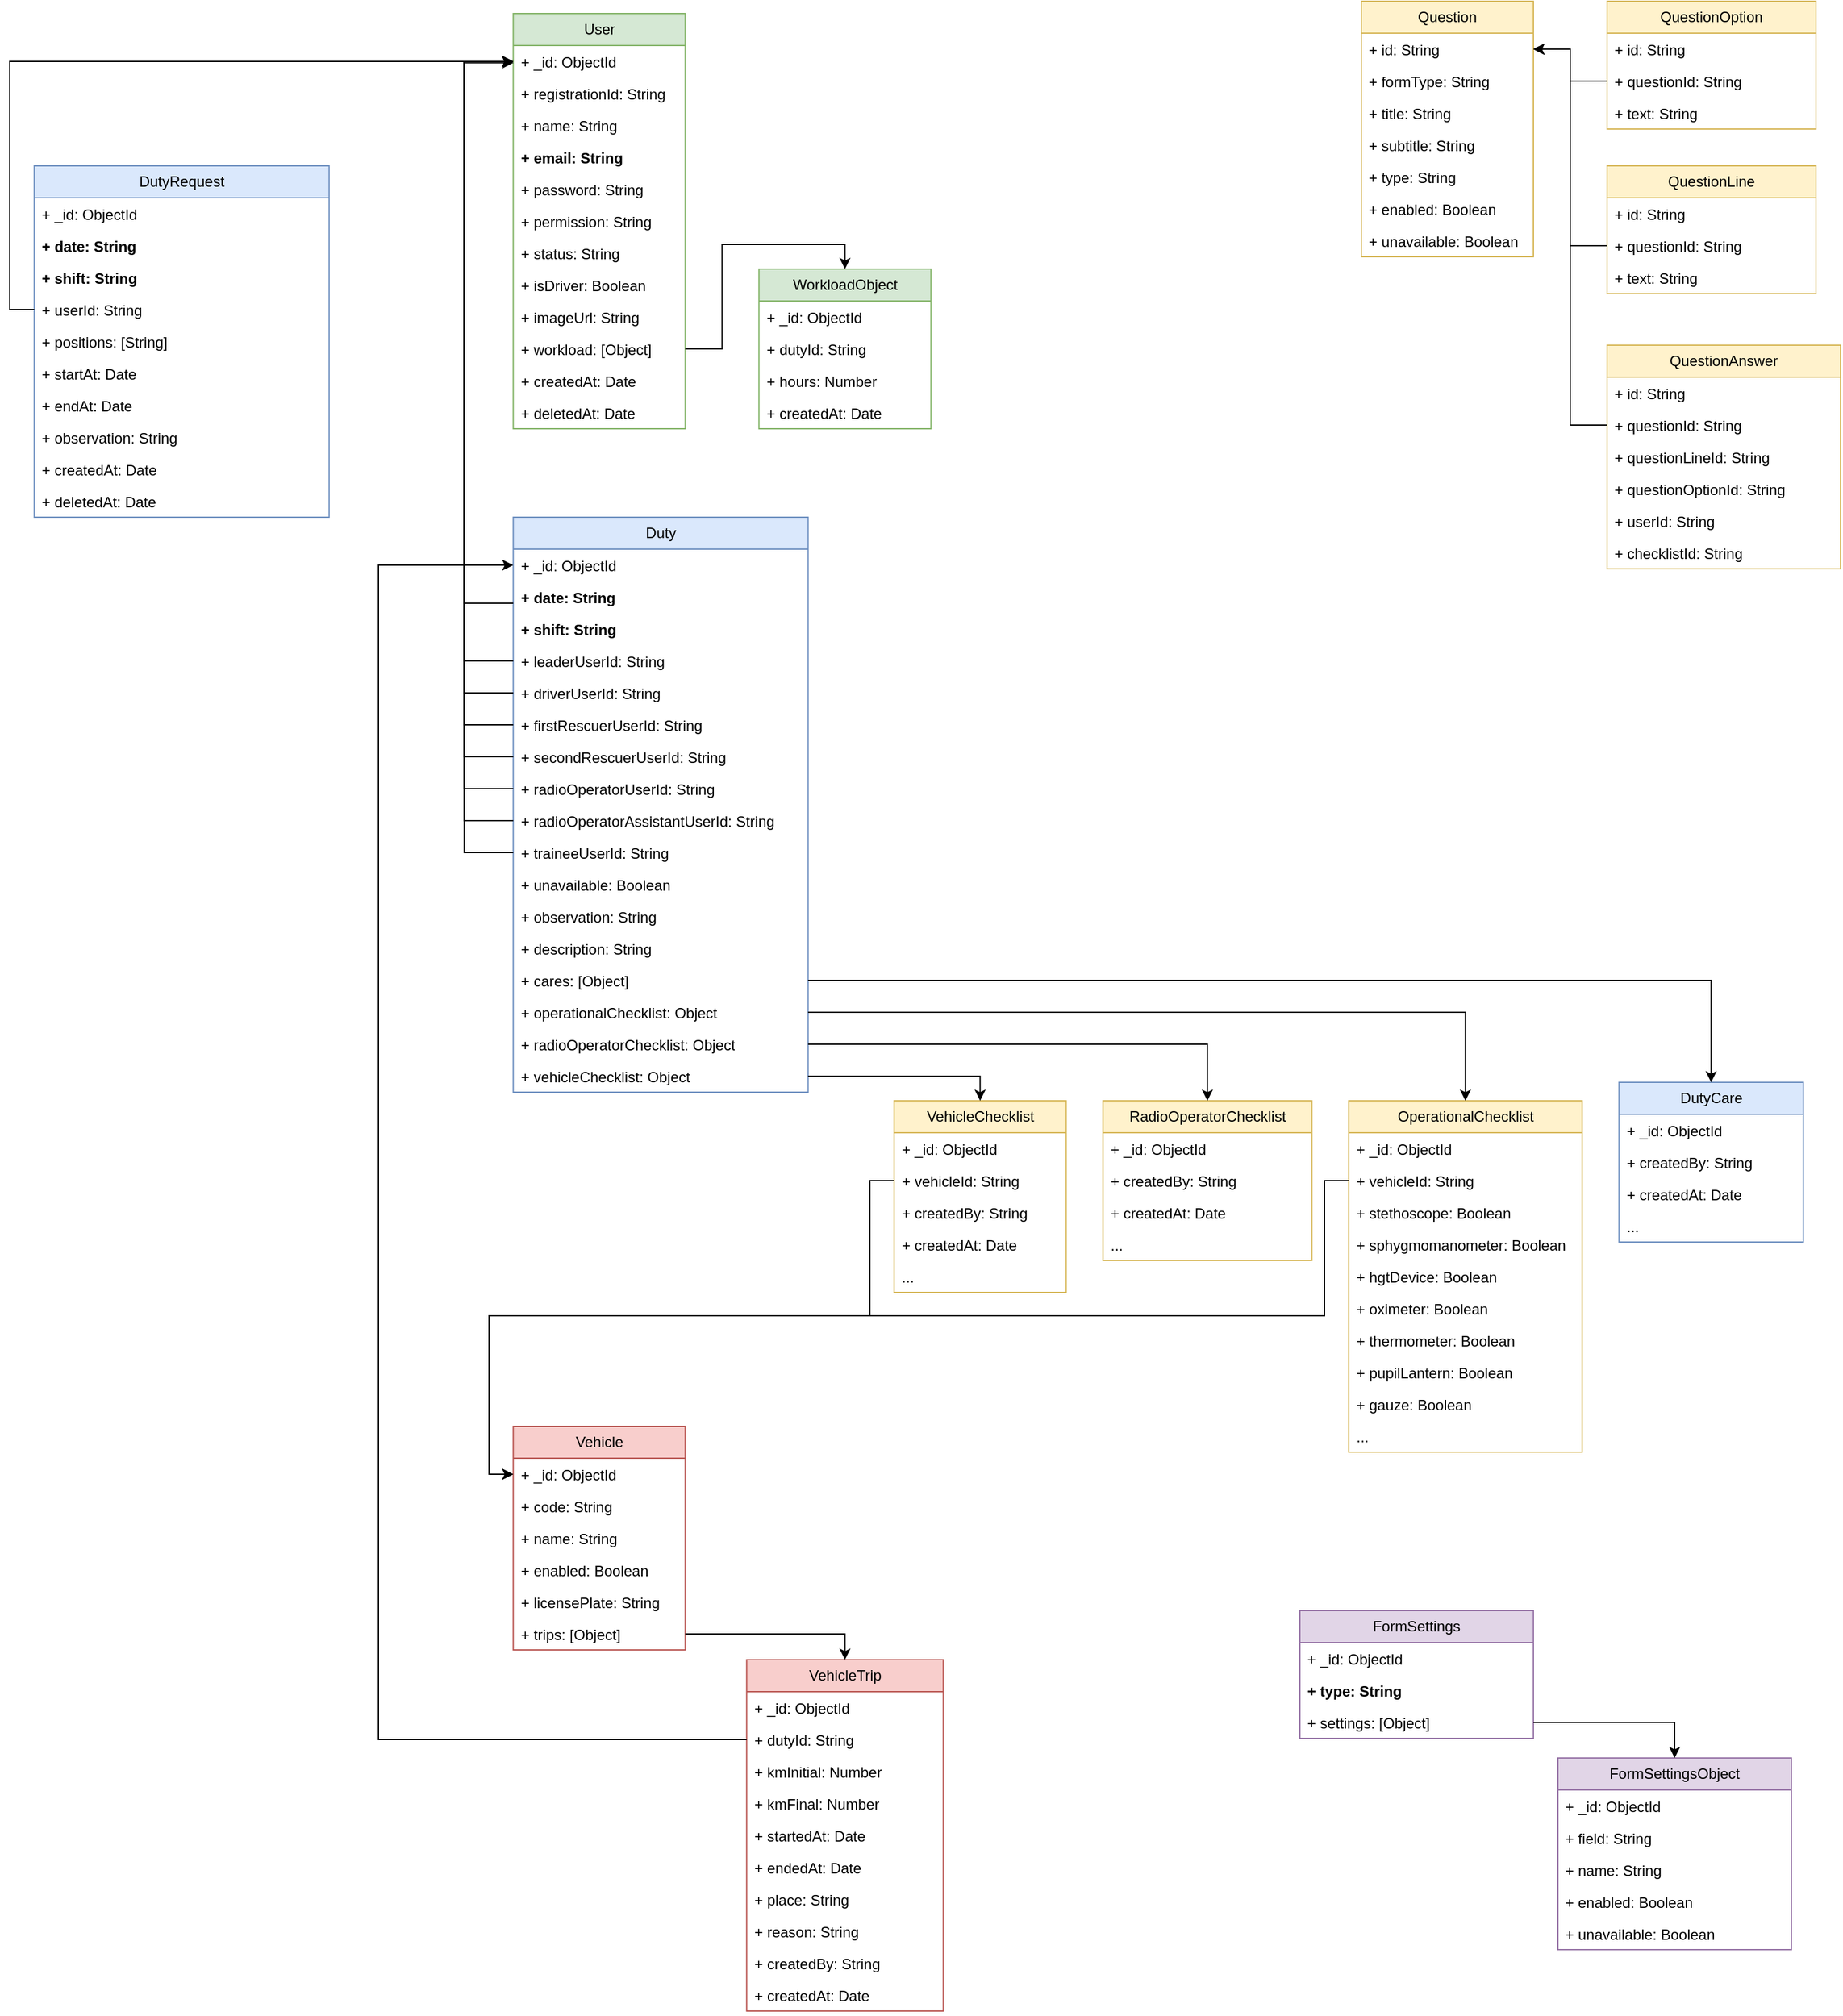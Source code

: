 <mxfile version="23.1.1" type="device">
  <diagram name="Página-1" id="IYpdSt8Kz6ed_lQCGVCC">
    <mxGraphModel dx="1272" dy="741" grid="1" gridSize="10" guides="1" tooltips="1" connect="1" arrows="1" fold="1" page="1" pageScale="1" pageWidth="1600" pageHeight="900" math="0" shadow="0">
      <root>
        <mxCell id="0" />
        <mxCell id="1" parent="0" />
        <mxCell id="R4B6JqKtf9v0GxJlkbT6-14" value="User" style="swimlane;fontStyle=0;childLayout=stackLayout;horizontal=1;startSize=26;horizontalStack=0;resizeParent=1;resizeParentMax=0;resizeLast=0;collapsible=1;marginBottom=0;whiteSpace=wrap;html=1;fillColor=#d5e8d4;strokeColor=#82b366;" parent="1" vertex="1">
          <mxGeometry x="439.72" y="30" width="140" height="338" as="geometry" />
        </mxCell>
        <mxCell id="R4B6JqKtf9v0GxJlkbT6-15" value="+ _id: ObjectId" style="text;strokeColor=none;fillColor=none;align=left;verticalAlign=top;spacingLeft=4;spacingRight=4;overflow=hidden;rotatable=0;points=[[0,0.5],[1,0.5]];portConstraint=eastwest;whiteSpace=wrap;html=1;" parent="R4B6JqKtf9v0GxJlkbT6-14" vertex="1">
          <mxGeometry y="26" width="140" height="26" as="geometry" />
        </mxCell>
        <mxCell id="R4B6JqKtf9v0GxJlkbT6-16" value="+ registrationId: String" style="text;strokeColor=none;fillColor=none;align=left;verticalAlign=top;spacingLeft=4;spacingRight=4;overflow=hidden;rotatable=0;points=[[0,0.5],[1,0.5]];portConstraint=eastwest;whiteSpace=wrap;html=1;" parent="R4B6JqKtf9v0GxJlkbT6-14" vertex="1">
          <mxGeometry y="52" width="140" height="26" as="geometry" />
        </mxCell>
        <mxCell id="aPOCisl3kLSl9k1wvQ4P-1" value="+ name: String" style="text;strokeColor=none;fillColor=none;align=left;verticalAlign=top;spacingLeft=4;spacingRight=4;overflow=hidden;rotatable=0;points=[[0,0.5],[1,0.5]];portConstraint=eastwest;whiteSpace=wrap;html=1;" parent="R4B6JqKtf9v0GxJlkbT6-14" vertex="1">
          <mxGeometry y="78" width="140" height="26" as="geometry" />
        </mxCell>
        <mxCell id="R4B6JqKtf9v0GxJlkbT6-17" value="+ email: String" style="text;strokeColor=none;fillColor=none;align=left;verticalAlign=top;spacingLeft=4;spacingRight=4;overflow=hidden;rotatable=0;points=[[0,0.5],[1,0.5]];portConstraint=eastwest;whiteSpace=wrap;html=1;fontStyle=1" parent="R4B6JqKtf9v0GxJlkbT6-14" vertex="1">
          <mxGeometry y="104" width="140" height="26" as="geometry" />
        </mxCell>
        <mxCell id="R4B6JqKtf9v0GxJlkbT6-105" value="+ password: String" style="text;strokeColor=none;fillColor=none;align=left;verticalAlign=top;spacingLeft=4;spacingRight=4;overflow=hidden;rotatable=0;points=[[0,0.5],[1,0.5]];portConstraint=eastwest;whiteSpace=wrap;html=1;fontStyle=0" parent="R4B6JqKtf9v0GxJlkbT6-14" vertex="1">
          <mxGeometry y="130" width="140" height="26" as="geometry" />
        </mxCell>
        <mxCell id="R4B6JqKtf9v0GxJlkbT6-19" value="+ permission: String" style="text;strokeColor=none;fillColor=none;align=left;verticalAlign=top;spacingLeft=4;spacingRight=4;overflow=hidden;rotatable=0;points=[[0,0.5],[1,0.5]];portConstraint=eastwest;whiteSpace=wrap;html=1;" parent="R4B6JqKtf9v0GxJlkbT6-14" vertex="1">
          <mxGeometry y="156" width="140" height="26" as="geometry" />
        </mxCell>
        <mxCell id="R4B6JqKtf9v0GxJlkbT6-20" value="+ status: String" style="text;strokeColor=none;fillColor=none;align=left;verticalAlign=top;spacingLeft=4;spacingRight=4;overflow=hidden;rotatable=0;points=[[0,0.5],[1,0.5]];portConstraint=eastwest;whiteSpace=wrap;html=1;" parent="R4B6JqKtf9v0GxJlkbT6-14" vertex="1">
          <mxGeometry y="182" width="140" height="26" as="geometry" />
        </mxCell>
        <mxCell id="MI__1Vr3cl0q680QnqO9-2" value="+ isDriver: Boolean" style="text;strokeColor=none;fillColor=none;align=left;verticalAlign=top;spacingLeft=4;spacingRight=4;overflow=hidden;rotatable=0;points=[[0,0.5],[1,0.5]];portConstraint=eastwest;whiteSpace=wrap;html=1;" parent="R4B6JqKtf9v0GxJlkbT6-14" vertex="1">
          <mxGeometry y="208" width="140" height="26" as="geometry" />
        </mxCell>
        <mxCell id="R4B6JqKtf9v0GxJlkbT6-21" value="+ imageUrl: String" style="text;strokeColor=none;fillColor=none;align=left;verticalAlign=top;spacingLeft=4;spacingRight=4;overflow=hidden;rotatable=0;points=[[0,0.5],[1,0.5]];portConstraint=eastwest;whiteSpace=wrap;html=1;" parent="R4B6JqKtf9v0GxJlkbT6-14" vertex="1">
          <mxGeometry y="234" width="140" height="26" as="geometry" />
        </mxCell>
        <mxCell id="qyPiCuSeW8-tETlJxyKC-1" value="+ workload: [Object]" style="text;strokeColor=none;fillColor=none;align=left;verticalAlign=top;spacingLeft=4;spacingRight=4;overflow=hidden;rotatable=0;points=[[0,0.5],[1,0.5]];portConstraint=eastwest;whiteSpace=wrap;html=1;" parent="R4B6JqKtf9v0GxJlkbT6-14" vertex="1">
          <mxGeometry y="260" width="140" height="26" as="geometry" />
        </mxCell>
        <mxCell id="R4B6JqKtf9v0GxJlkbT6-22" value="+ createdAt: Date" style="text;strokeColor=none;fillColor=none;align=left;verticalAlign=top;spacingLeft=4;spacingRight=4;overflow=hidden;rotatable=0;points=[[0,0.5],[1,0.5]];portConstraint=eastwest;whiteSpace=wrap;html=1;" parent="R4B6JqKtf9v0GxJlkbT6-14" vertex="1">
          <mxGeometry y="286" width="140" height="26" as="geometry" />
        </mxCell>
        <mxCell id="R4B6JqKtf9v0GxJlkbT6-23" value="+ deletedAt: Date" style="text;strokeColor=none;fillColor=none;align=left;verticalAlign=top;spacingLeft=4;spacingRight=4;overflow=hidden;rotatable=0;points=[[0,0.5],[1,0.5]];portConstraint=eastwest;whiteSpace=wrap;html=1;" parent="R4B6JqKtf9v0GxJlkbT6-14" vertex="1">
          <mxGeometry y="312" width="140" height="26" as="geometry" />
        </mxCell>
        <mxCell id="R4B6JqKtf9v0GxJlkbT6-24" value="Duty" style="swimlane;fontStyle=0;childLayout=stackLayout;horizontal=1;startSize=26;horizontalStack=0;resizeParent=1;resizeParentMax=0;resizeLast=0;collapsible=1;marginBottom=0;whiteSpace=wrap;html=1;fillColor=#dae8fc;strokeColor=#6c8ebf;" parent="1" vertex="1">
          <mxGeometry x="439.72" y="440" width="240" height="468" as="geometry">
            <mxRectangle x="1350" y="360" width="70" height="30" as="alternateBounds" />
          </mxGeometry>
        </mxCell>
        <mxCell id="R4B6JqKtf9v0GxJlkbT6-25" value="+ _id: ObjectId" style="text;strokeColor=none;fillColor=none;align=left;verticalAlign=top;spacingLeft=4;spacingRight=4;overflow=hidden;rotatable=0;points=[[0,0.5],[1,0.5]];portConstraint=eastwest;whiteSpace=wrap;html=1;" parent="R4B6JqKtf9v0GxJlkbT6-24" vertex="1">
          <mxGeometry y="26" width="240" height="26" as="geometry" />
        </mxCell>
        <mxCell id="R4B6JqKtf9v0GxJlkbT6-26" value="+ date: String" style="text;strokeColor=none;fillColor=none;align=left;verticalAlign=top;spacingLeft=4;spacingRight=4;overflow=hidden;rotatable=0;points=[[0,0.5],[1,0.5]];portConstraint=eastwest;whiteSpace=wrap;html=1;fontStyle=1" parent="R4B6JqKtf9v0GxJlkbT6-24" vertex="1">
          <mxGeometry y="52" width="240" height="26" as="geometry" />
        </mxCell>
        <mxCell id="R4B6JqKtf9v0GxJlkbT6-27" value="+ shift: String" style="text;strokeColor=none;fillColor=none;align=left;verticalAlign=top;spacingLeft=4;spacingRight=4;overflow=hidden;rotatable=0;points=[[0,0.5],[1,0.5]];portConstraint=eastwest;whiteSpace=wrap;html=1;fontStyle=1" parent="R4B6JqKtf9v0GxJlkbT6-24" vertex="1">
          <mxGeometry y="78" width="240" height="26" as="geometry" />
        </mxCell>
        <mxCell id="R4B6JqKtf9v0GxJlkbT6-28" value="+ leaderUserId: String" style="text;strokeColor=none;fillColor=none;align=left;verticalAlign=top;spacingLeft=4;spacingRight=4;overflow=hidden;rotatable=0;points=[[0,0.5],[1,0.5]];portConstraint=eastwest;whiteSpace=wrap;html=1;" parent="R4B6JqKtf9v0GxJlkbT6-24" vertex="1">
          <mxGeometry y="104" width="240" height="26" as="geometry" />
        </mxCell>
        <mxCell id="R4B6JqKtf9v0GxJlkbT6-29" value="+ driverUserId: String" style="text;strokeColor=none;fillColor=none;align=left;verticalAlign=top;spacingLeft=4;spacingRight=4;overflow=hidden;rotatable=0;points=[[0,0.5],[1,0.5]];portConstraint=eastwest;whiteSpace=wrap;html=1;" parent="R4B6JqKtf9v0GxJlkbT6-24" vertex="1">
          <mxGeometry y="130" width="240" height="26" as="geometry" />
        </mxCell>
        <mxCell id="R4B6JqKtf9v0GxJlkbT6-30" value="+ firstRescuerUserId: String" style="text;strokeColor=none;fillColor=none;align=left;verticalAlign=top;spacingLeft=4;spacingRight=4;overflow=hidden;rotatable=0;points=[[0,0.5],[1,0.5]];portConstraint=eastwest;whiteSpace=wrap;html=1;" parent="R4B6JqKtf9v0GxJlkbT6-24" vertex="1">
          <mxGeometry y="156" width="240" height="26" as="geometry" />
        </mxCell>
        <mxCell id="R4B6JqKtf9v0GxJlkbT6-31" value="+ secondRescuerUserId: String" style="text;strokeColor=none;fillColor=none;align=left;verticalAlign=top;spacingLeft=4;spacingRight=4;overflow=hidden;rotatable=0;points=[[0,0.5],[1,0.5]];portConstraint=eastwest;whiteSpace=wrap;html=1;" parent="R4B6JqKtf9v0GxJlkbT6-24" vertex="1">
          <mxGeometry y="182" width="240" height="26" as="geometry" />
        </mxCell>
        <mxCell id="R4B6JqKtf9v0GxJlkbT6-32" value="+ radioOperatorUserId: String" style="text;strokeColor=none;fillColor=none;align=left;verticalAlign=top;spacingLeft=4;spacingRight=4;overflow=hidden;rotatable=0;points=[[0,0.5],[1,0.5]];portConstraint=eastwest;whiteSpace=wrap;html=1;" parent="R4B6JqKtf9v0GxJlkbT6-24" vertex="1">
          <mxGeometry y="208" width="240" height="26" as="geometry" />
        </mxCell>
        <mxCell id="R4B6JqKtf9v0GxJlkbT6-34" value="+ radioOperatorAssistantUserId: String" style="text;strokeColor=none;fillColor=none;align=left;verticalAlign=top;spacingLeft=4;spacingRight=4;overflow=hidden;rotatable=0;points=[[0,0.5],[1,0.5]];portConstraint=eastwest;whiteSpace=wrap;html=1;" parent="R4B6JqKtf9v0GxJlkbT6-24" vertex="1">
          <mxGeometry y="234" width="240" height="26" as="geometry" />
        </mxCell>
        <mxCell id="R4B6JqKtf9v0GxJlkbT6-35" value="+ traineeUserId: String" style="text;strokeColor=none;fillColor=none;align=left;verticalAlign=top;spacingLeft=4;spacingRight=4;overflow=hidden;rotatable=0;points=[[0,0.5],[1,0.5]];portConstraint=eastwest;whiteSpace=wrap;html=1;" parent="R4B6JqKtf9v0GxJlkbT6-24" vertex="1">
          <mxGeometry y="260" width="240" height="26" as="geometry" />
        </mxCell>
        <mxCell id="R4B6JqKtf9v0GxJlkbT6-37" value="+ unavailable: Boolean" style="text;strokeColor=none;fillColor=none;align=left;verticalAlign=top;spacingLeft=4;spacingRight=4;overflow=hidden;rotatable=0;points=[[0,0.5],[1,0.5]];portConstraint=eastwest;whiteSpace=wrap;html=1;" parent="R4B6JqKtf9v0GxJlkbT6-24" vertex="1">
          <mxGeometry y="286" width="240" height="26" as="geometry" />
        </mxCell>
        <mxCell id="R4B6JqKtf9v0GxJlkbT6-36" value="+ observation: String" style="text;strokeColor=none;fillColor=none;align=left;verticalAlign=top;spacingLeft=4;spacingRight=4;overflow=hidden;rotatable=0;points=[[0,0.5],[1,0.5]];portConstraint=eastwest;whiteSpace=wrap;html=1;" parent="R4B6JqKtf9v0GxJlkbT6-24" vertex="1">
          <mxGeometry y="312" width="240" height="26" as="geometry" />
        </mxCell>
        <mxCell id="R4B6JqKtf9v0GxJlkbT6-33" value="+ description: String" style="text;strokeColor=none;fillColor=none;align=left;verticalAlign=top;spacingLeft=4;spacingRight=4;overflow=hidden;rotatable=0;points=[[0,0.5],[1,0.5]];portConstraint=eastwest;whiteSpace=wrap;html=1;" parent="R4B6JqKtf9v0GxJlkbT6-24" vertex="1">
          <mxGeometry y="338" width="240" height="26" as="geometry" />
        </mxCell>
        <mxCell id="YmcyqMqzOZPDYKo89Bfk-48" value="+ cares: [Object]" style="text;strokeColor=none;fillColor=none;align=left;verticalAlign=top;spacingLeft=4;spacingRight=4;overflow=hidden;rotatable=0;points=[[0,0.5],[1,0.5]];portConstraint=eastwest;whiteSpace=wrap;html=1;" parent="R4B6JqKtf9v0GxJlkbT6-24" vertex="1">
          <mxGeometry y="364" width="240" height="26" as="geometry" />
        </mxCell>
        <mxCell id="YmcyqMqzOZPDYKo89Bfk-25" value="+ operationalChecklist: Object" style="text;strokeColor=none;fillColor=none;align=left;verticalAlign=top;spacingLeft=4;spacingRight=4;overflow=hidden;rotatable=0;points=[[0,0.5],[1,0.5]];portConstraint=eastwest;whiteSpace=wrap;html=1;" parent="R4B6JqKtf9v0GxJlkbT6-24" vertex="1">
          <mxGeometry y="390" width="240" height="26" as="geometry" />
        </mxCell>
        <mxCell id="YmcyqMqzOZPDYKo89Bfk-30" value="+ radioOperatorChecklist: Object" style="text;strokeColor=none;fillColor=none;align=left;verticalAlign=top;spacingLeft=4;spacingRight=4;overflow=hidden;rotatable=0;points=[[0,0.5],[1,0.5]];portConstraint=eastwest;whiteSpace=wrap;html=1;" parent="R4B6JqKtf9v0GxJlkbT6-24" vertex="1">
          <mxGeometry y="416" width="240" height="26" as="geometry" />
        </mxCell>
        <mxCell id="YmcyqMqzOZPDYKo89Bfk-29" value="+ vehicleChecklist: Object" style="text;strokeColor=none;fillColor=none;align=left;verticalAlign=top;spacingLeft=4;spacingRight=4;overflow=hidden;rotatable=0;points=[[0,0.5],[1,0.5]];portConstraint=eastwest;whiteSpace=wrap;html=1;" parent="R4B6JqKtf9v0GxJlkbT6-24" vertex="1">
          <mxGeometry y="442" width="240" height="26" as="geometry" />
        </mxCell>
        <mxCell id="R4B6JqKtf9v0GxJlkbT6-52" value="Vehicle" style="swimlane;fontStyle=0;childLayout=stackLayout;horizontal=1;startSize=26;horizontalStack=0;resizeParent=1;resizeParentMax=0;resizeLast=0;collapsible=1;marginBottom=0;whiteSpace=wrap;html=1;fillColor=#f8cecc;strokeColor=#b85450;" parent="1" vertex="1">
          <mxGeometry x="439.72" y="1180" width="140" height="182" as="geometry" />
        </mxCell>
        <mxCell id="R4B6JqKtf9v0GxJlkbT6-53" value="+ _id: ObjectId" style="text;strokeColor=none;fillColor=none;align=left;verticalAlign=top;spacingLeft=4;spacingRight=4;overflow=hidden;rotatable=0;points=[[0,0.5],[1,0.5]];portConstraint=eastwest;whiteSpace=wrap;html=1;" parent="R4B6JqKtf9v0GxJlkbT6-52" vertex="1">
          <mxGeometry y="26" width="140" height="26" as="geometry" />
        </mxCell>
        <mxCell id="R4B6JqKtf9v0GxJlkbT6-55" value="+ code: String" style="text;strokeColor=none;fillColor=none;align=left;verticalAlign=top;spacingLeft=4;spacingRight=4;overflow=hidden;rotatable=0;points=[[0,0.5],[1,0.5]];portConstraint=eastwest;whiteSpace=wrap;html=1;" parent="R4B6JqKtf9v0GxJlkbT6-52" vertex="1">
          <mxGeometry y="52" width="140" height="26" as="geometry" />
        </mxCell>
        <mxCell id="BkJx6mjHTMI---LYH1up-1" value="+ name: String" style="text;strokeColor=none;fillColor=none;align=left;verticalAlign=top;spacingLeft=4;spacingRight=4;overflow=hidden;rotatable=0;points=[[0,0.5],[1,0.5]];portConstraint=eastwest;whiteSpace=wrap;html=1;" parent="R4B6JqKtf9v0GxJlkbT6-52" vertex="1">
          <mxGeometry y="78" width="140" height="26" as="geometry" />
        </mxCell>
        <mxCell id="R4B6JqKtf9v0GxJlkbT6-54" value="+ enabled: Boolean" style="text;strokeColor=none;fillColor=none;align=left;verticalAlign=top;spacingLeft=4;spacingRight=4;overflow=hidden;rotatable=0;points=[[0,0.5],[1,0.5]];portConstraint=eastwest;whiteSpace=wrap;html=1;" parent="R4B6JqKtf9v0GxJlkbT6-52" vertex="1">
          <mxGeometry y="104" width="140" height="26" as="geometry" />
        </mxCell>
        <mxCell id="YmcyqMqzOZPDYKo89Bfk-80" value="+ licensePlate: String" style="text;strokeColor=none;fillColor=none;align=left;verticalAlign=top;spacingLeft=4;spacingRight=4;overflow=hidden;rotatable=0;points=[[0,0.5],[1,0.5]];portConstraint=eastwest;whiteSpace=wrap;html=1;" parent="R4B6JqKtf9v0GxJlkbT6-52" vertex="1">
          <mxGeometry y="130" width="140" height="26" as="geometry" />
        </mxCell>
        <mxCell id="R4B6JqKtf9v0GxJlkbT6-56" value="+ trips: [Object]" style="text;strokeColor=none;fillColor=none;align=left;verticalAlign=top;spacingLeft=4;spacingRight=4;overflow=hidden;rotatable=0;points=[[0,0.5],[1,0.5]];portConstraint=eastwest;whiteSpace=wrap;html=1;" parent="R4B6JqKtf9v0GxJlkbT6-52" vertex="1">
          <mxGeometry y="156" width="140" height="26" as="geometry" />
        </mxCell>
        <mxCell id="R4B6JqKtf9v0GxJlkbT6-67" value="DutyRequest" style="swimlane;fontStyle=0;childLayout=stackLayout;horizontal=1;startSize=26;horizontalStack=0;resizeParent=1;resizeParentMax=0;resizeLast=0;collapsible=1;marginBottom=0;whiteSpace=wrap;html=1;fillColor=#dae8fc;strokeColor=#6c8ebf;" parent="1" vertex="1">
          <mxGeometry x="49.86" y="154" width="240" height="286" as="geometry" />
        </mxCell>
        <mxCell id="R4B6JqKtf9v0GxJlkbT6-68" value="+ _id: ObjectId" style="text;strokeColor=none;fillColor=none;align=left;verticalAlign=top;spacingLeft=4;spacingRight=4;overflow=hidden;rotatable=0;points=[[0,0.5],[1,0.5]];portConstraint=eastwest;whiteSpace=wrap;html=1;" parent="R4B6JqKtf9v0GxJlkbT6-67" vertex="1">
          <mxGeometry y="26" width="240" height="26" as="geometry" />
        </mxCell>
        <mxCell id="R4B6JqKtf9v0GxJlkbT6-71" value="+ date: String" style="text;strokeColor=none;fillColor=none;align=left;verticalAlign=top;spacingLeft=4;spacingRight=4;overflow=hidden;rotatable=0;points=[[0,0.5],[1,0.5]];portConstraint=eastwest;whiteSpace=wrap;html=1;fontStyle=1" parent="R4B6JqKtf9v0GxJlkbT6-67" vertex="1">
          <mxGeometry y="52" width="240" height="26" as="geometry" />
        </mxCell>
        <mxCell id="R4B6JqKtf9v0GxJlkbT6-72" value="+ shift: String" style="text;strokeColor=none;fillColor=none;align=left;verticalAlign=top;spacingLeft=4;spacingRight=4;overflow=hidden;rotatable=0;points=[[0,0.5],[1,0.5]];portConstraint=eastwest;whiteSpace=wrap;html=1;fontStyle=1" parent="R4B6JqKtf9v0GxJlkbT6-67" vertex="1">
          <mxGeometry y="78" width="240" height="26" as="geometry" />
        </mxCell>
        <mxCell id="R4B6JqKtf9v0GxJlkbT6-69" value="+ userId: String" style="text;strokeColor=none;fillColor=none;align=left;verticalAlign=top;spacingLeft=4;spacingRight=4;overflow=hidden;rotatable=0;points=[[0,0.5],[1,0.5]];portConstraint=eastwest;whiteSpace=wrap;html=1;fontStyle=0" parent="R4B6JqKtf9v0GxJlkbT6-67" vertex="1">
          <mxGeometry y="104" width="240" height="26" as="geometry" />
        </mxCell>
        <mxCell id="R4B6JqKtf9v0GxJlkbT6-108" value="+ positions: [String]" style="text;strokeColor=none;fillColor=none;align=left;verticalAlign=top;spacingLeft=4;spacingRight=4;overflow=hidden;rotatable=0;points=[[0,0.5],[1,0.5]];portConstraint=eastwest;whiteSpace=wrap;html=1;" parent="R4B6JqKtf9v0GxJlkbT6-67" vertex="1">
          <mxGeometry y="130" width="240" height="26" as="geometry" />
        </mxCell>
        <mxCell id="BkJx6mjHTMI---LYH1up-2" value="+ startAt: Date" style="text;strokeColor=none;fillColor=none;align=left;verticalAlign=top;spacingLeft=4;spacingRight=4;overflow=hidden;rotatable=0;points=[[0,0.5],[1,0.5]];portConstraint=eastwest;whiteSpace=wrap;html=1;" parent="R4B6JqKtf9v0GxJlkbT6-67" vertex="1">
          <mxGeometry y="156" width="240" height="26" as="geometry" />
        </mxCell>
        <mxCell id="BkJx6mjHTMI---LYH1up-4" value="+ endAt: Date" style="text;strokeColor=none;fillColor=none;align=left;verticalAlign=top;spacingLeft=4;spacingRight=4;overflow=hidden;rotatable=0;points=[[0,0.5],[1,0.5]];portConstraint=eastwest;whiteSpace=wrap;html=1;" parent="R4B6JqKtf9v0GxJlkbT6-67" vertex="1">
          <mxGeometry y="182" width="240" height="26" as="geometry" />
        </mxCell>
        <mxCell id="BkJx6mjHTMI---LYH1up-3" value="+ observation: String" style="text;strokeColor=none;fillColor=none;align=left;verticalAlign=top;spacingLeft=4;spacingRight=4;overflow=hidden;rotatable=0;points=[[0,0.5],[1,0.5]];portConstraint=eastwest;whiteSpace=wrap;html=1;" parent="R4B6JqKtf9v0GxJlkbT6-67" vertex="1">
          <mxGeometry y="208" width="240" height="26" as="geometry" />
        </mxCell>
        <mxCell id="R4B6JqKtf9v0GxJlkbT6-74" value="+ createdAt: Date" style="text;strokeColor=none;fillColor=none;align=left;verticalAlign=top;spacingLeft=4;spacingRight=4;overflow=hidden;rotatable=0;points=[[0,0.5],[1,0.5]];portConstraint=eastwest;whiteSpace=wrap;html=1;" parent="R4B6JqKtf9v0GxJlkbT6-67" vertex="1">
          <mxGeometry y="234" width="240" height="26" as="geometry" />
        </mxCell>
        <mxCell id="R4B6JqKtf9v0GxJlkbT6-75" value="+ deletedAt: Date" style="text;strokeColor=none;fillColor=none;align=left;verticalAlign=top;spacingLeft=4;spacingRight=4;overflow=hidden;rotatable=0;points=[[0,0.5],[1,0.5]];portConstraint=eastwest;whiteSpace=wrap;html=1;" parent="R4B6JqKtf9v0GxJlkbT6-67" vertex="1">
          <mxGeometry y="260" width="240" height="26" as="geometry" />
        </mxCell>
        <mxCell id="R4B6JqKtf9v0GxJlkbT6-88" style="edgeStyle=orthogonalEdgeStyle;rounded=0;orthogonalLoop=1;jettySize=auto;html=1;exitX=0;exitY=0.5;exitDx=0;exitDy=0;entryX=0;entryY=0.5;entryDx=0;entryDy=0;" parent="1" source="R4B6JqKtf9v0GxJlkbT6-69" target="R4B6JqKtf9v0GxJlkbT6-15" edge="1">
          <mxGeometry relative="1" as="geometry">
            <mxPoint x="429.72" y="150" as="targetPoint" />
          </mxGeometry>
        </mxCell>
        <mxCell id="R4B6JqKtf9v0GxJlkbT6-118" style="edgeStyle=orthogonalEdgeStyle;rounded=0;orthogonalLoop=1;jettySize=auto;html=1;exitX=0;exitY=0.5;exitDx=0;exitDy=0;entryX=0;entryY=0.5;entryDx=0;entryDy=0;" parent="1" target="R4B6JqKtf9v0GxJlkbT6-15" edge="1">
          <mxGeometry relative="1" as="geometry">
            <Array as="points">
              <mxPoint x="399.86" y="510" />
              <mxPoint x="399.86" y="69" />
            </Array>
            <mxPoint x="439.72" y="509.99" as="sourcePoint" />
            <mxPoint x="349.72" y="120" as="targetPoint" />
          </mxGeometry>
        </mxCell>
        <mxCell id="R4B6JqKtf9v0GxJlkbT6-123" style="edgeStyle=orthogonalEdgeStyle;rounded=0;orthogonalLoop=1;jettySize=auto;html=1;exitX=0;exitY=0.5;exitDx=0;exitDy=0;entryX=0;entryY=0.5;entryDx=0;entryDy=0;" parent="1" source="R4B6JqKtf9v0GxJlkbT6-32" target="R4B6JqKtf9v0GxJlkbT6-15" edge="1">
          <mxGeometry relative="1" as="geometry">
            <Array as="points">
              <mxPoint x="399.86" y="661" />
              <mxPoint x="399.86" y="69" />
            </Array>
            <mxPoint x="419.72" y="170" as="targetPoint" />
          </mxGeometry>
        </mxCell>
        <mxCell id="R4B6JqKtf9v0GxJlkbT6-121" style="edgeStyle=orthogonalEdgeStyle;rounded=0;orthogonalLoop=1;jettySize=auto;html=1;exitX=0;exitY=0.5;exitDx=0;exitDy=0;entryX=0;entryY=0.5;entryDx=0;entryDy=0;" parent="1" source="R4B6JqKtf9v0GxJlkbT6-31" target="R4B6JqKtf9v0GxJlkbT6-15" edge="1">
          <mxGeometry relative="1" as="geometry">
            <mxPoint x="429.72" y="140" as="targetPoint" />
            <Array as="points">
              <mxPoint x="399.86" y="635" />
              <mxPoint x="399.86" y="69" />
            </Array>
          </mxGeometry>
        </mxCell>
        <mxCell id="R4B6JqKtf9v0GxJlkbT6-120" style="edgeStyle=orthogonalEdgeStyle;rounded=0;orthogonalLoop=1;jettySize=auto;html=1;exitX=0;exitY=0.5;exitDx=0;exitDy=0;entryX=0;entryY=0.5;entryDx=0;entryDy=0;" parent="1" source="R4B6JqKtf9v0GxJlkbT6-28" target="R4B6JqKtf9v0GxJlkbT6-15" edge="1">
          <mxGeometry relative="1" as="geometry">
            <mxPoint x="419.72" y="130" as="targetPoint" />
            <Array as="points">
              <mxPoint x="399.86" y="557" />
              <mxPoint x="399.86" y="69" />
            </Array>
          </mxGeometry>
        </mxCell>
        <mxCell id="R4B6JqKtf9v0GxJlkbT6-119" style="edgeStyle=orthogonalEdgeStyle;rounded=0;orthogonalLoop=1;jettySize=auto;html=1;exitX=0;exitY=0.5;exitDx=0;exitDy=0;entryX=0;entryY=0.5;entryDx=0;entryDy=0;" parent="1" source="R4B6JqKtf9v0GxJlkbT6-29" target="R4B6JqKtf9v0GxJlkbT6-15" edge="1">
          <mxGeometry relative="1" as="geometry">
            <mxPoint x="429.72" y="140" as="targetPoint" />
            <Array as="points">
              <mxPoint x="399.86" y="583" />
              <mxPoint x="399.86" y="69" />
            </Array>
          </mxGeometry>
        </mxCell>
        <mxCell id="R4B6JqKtf9v0GxJlkbT6-124" style="edgeStyle=orthogonalEdgeStyle;rounded=0;orthogonalLoop=1;jettySize=auto;html=1;exitX=0;exitY=0.5;exitDx=0;exitDy=0;entryX=0;entryY=0.5;entryDx=0;entryDy=0;" parent="1" source="R4B6JqKtf9v0GxJlkbT6-34" target="R4B6JqKtf9v0GxJlkbT6-15" edge="1">
          <mxGeometry relative="1" as="geometry">
            <Array as="points">
              <mxPoint x="399.86" y="687" />
              <mxPoint x="399.86" y="69" />
            </Array>
          </mxGeometry>
        </mxCell>
        <mxCell id="R4B6JqKtf9v0GxJlkbT6-125" style="edgeStyle=orthogonalEdgeStyle;rounded=0;orthogonalLoop=1;jettySize=auto;html=1;exitX=0;exitY=0.5;exitDx=0;exitDy=0;entryX=0;entryY=0.5;entryDx=0;entryDy=0;" parent="1" source="R4B6JqKtf9v0GxJlkbT6-35" target="R4B6JqKtf9v0GxJlkbT6-15" edge="1">
          <mxGeometry relative="1" as="geometry">
            <mxPoint x="249.72" y="100" as="targetPoint" />
            <Array as="points">
              <mxPoint x="399.86" y="713" />
              <mxPoint x="399.86" y="69" />
            </Array>
          </mxGeometry>
        </mxCell>
        <mxCell id="tG_7QArCUp_xvu5cv8DD-1" style="edgeStyle=orthogonalEdgeStyle;rounded=0;orthogonalLoop=1;jettySize=auto;html=1;exitX=0;exitY=0.5;exitDx=0;exitDy=0;entryX=0.002;entryY=0.541;entryDx=0;entryDy=0;entryPerimeter=0;" parent="1" source="R4B6JqKtf9v0GxJlkbT6-30" target="R4B6JqKtf9v0GxJlkbT6-15" edge="1">
          <mxGeometry relative="1" as="geometry">
            <mxPoint x="419.72" y="130" as="targetPoint" />
            <Array as="points">
              <mxPoint x="399.86" y="609" />
              <mxPoint x="399.86" y="70" />
            </Array>
          </mxGeometry>
        </mxCell>
        <mxCell id="tG_7QArCUp_xvu5cv8DD-3" value="FormSettings" style="swimlane;fontStyle=0;childLayout=stackLayout;horizontal=1;startSize=26;horizontalStack=0;resizeParent=1;resizeParentMax=0;resizeLast=0;collapsible=1;marginBottom=0;whiteSpace=wrap;html=1;fillColor=#e1d5e7;strokeColor=#9673a6;" parent="1" vertex="1">
          <mxGeometry x="1080" y="1330" width="190" height="104" as="geometry" />
        </mxCell>
        <mxCell id="tG_7QArCUp_xvu5cv8DD-4" value="+ _id: ObjectId" style="text;strokeColor=none;fillColor=none;align=left;verticalAlign=top;spacingLeft=4;spacingRight=4;overflow=hidden;rotatable=0;points=[[0,0.5],[1,0.5]];portConstraint=eastwest;whiteSpace=wrap;html=1;" parent="tG_7QArCUp_xvu5cv8DD-3" vertex="1">
          <mxGeometry y="26" width="190" height="26" as="geometry" />
        </mxCell>
        <mxCell id="tG_7QArCUp_xvu5cv8DD-5" value="+ type: String" style="text;strokeColor=none;fillColor=none;align=left;verticalAlign=top;spacingLeft=4;spacingRight=4;overflow=hidden;rotatable=0;points=[[0,0.5],[1,0.5]];portConstraint=eastwest;whiteSpace=wrap;html=1;fontStyle=1" parent="tG_7QArCUp_xvu5cv8DD-3" vertex="1">
          <mxGeometry y="52" width="190" height="26" as="geometry" />
        </mxCell>
        <mxCell id="tG_7QArCUp_xvu5cv8DD-17" value="+ settings: [Object]" style="text;strokeColor=none;fillColor=none;align=left;verticalAlign=top;spacingLeft=4;spacingRight=4;overflow=hidden;rotatable=0;points=[[0,0.5],[1,0.5]];portConstraint=eastwest;whiteSpace=wrap;html=1;fontStyle=0" parent="tG_7QArCUp_xvu5cv8DD-3" vertex="1">
          <mxGeometry y="78" width="190" height="26" as="geometry" />
        </mxCell>
        <mxCell id="tG_7QArCUp_xvu5cv8DD-18" value="FormSettingsObject" style="swimlane;fontStyle=0;childLayout=stackLayout;horizontal=1;startSize=26;horizontalStack=0;resizeParent=1;resizeParentMax=0;resizeLast=0;collapsible=1;marginBottom=0;whiteSpace=wrap;html=1;fillColor=#e1d5e7;strokeColor=#9673a6;" parent="1" vertex="1">
          <mxGeometry x="1290" y="1450" width="190" height="156" as="geometry" />
        </mxCell>
        <mxCell id="tG_7QArCUp_xvu5cv8DD-19" value="+ _id: ObjectId" style="text;strokeColor=none;fillColor=none;align=left;verticalAlign=top;spacingLeft=4;spacingRight=4;overflow=hidden;rotatable=0;points=[[0,0.5],[1,0.5]];portConstraint=eastwest;whiteSpace=wrap;html=1;" parent="tG_7QArCUp_xvu5cv8DD-18" vertex="1">
          <mxGeometry y="26" width="190" height="26" as="geometry" />
        </mxCell>
        <mxCell id="tG_7QArCUp_xvu5cv8DD-23" value="+ field: String" style="text;strokeColor=none;fillColor=none;align=left;verticalAlign=top;spacingLeft=4;spacingRight=4;overflow=hidden;rotatable=0;points=[[0,0.5],[1,0.5]];portConstraint=eastwest;whiteSpace=wrap;html=1;fontStyle=0" parent="tG_7QArCUp_xvu5cv8DD-18" vertex="1">
          <mxGeometry y="52" width="190" height="26" as="geometry" />
        </mxCell>
        <mxCell id="tG_7QArCUp_xvu5cv8DD-24" value="+ name: String" style="text;strokeColor=none;fillColor=none;align=left;verticalAlign=top;spacingLeft=4;spacingRight=4;overflow=hidden;rotatable=0;points=[[0,0.5],[1,0.5]];portConstraint=eastwest;whiteSpace=wrap;html=1;fontStyle=0" parent="tG_7QArCUp_xvu5cv8DD-18" vertex="1">
          <mxGeometry y="78" width="190" height="26" as="geometry" />
        </mxCell>
        <mxCell id="tG_7QArCUp_xvu5cv8DD-25" value="+ enabled: Boolean" style="text;strokeColor=none;fillColor=none;align=left;verticalAlign=top;spacingLeft=4;spacingRight=4;overflow=hidden;rotatable=0;points=[[0,0.5],[1,0.5]];portConstraint=eastwest;whiteSpace=wrap;html=1;fontStyle=0" parent="tG_7QArCUp_xvu5cv8DD-18" vertex="1">
          <mxGeometry y="104" width="190" height="26" as="geometry" />
        </mxCell>
        <mxCell id="tG_7QArCUp_xvu5cv8DD-21" value="+ unavailable: Boolean" style="text;strokeColor=none;fillColor=none;align=left;verticalAlign=top;spacingLeft=4;spacingRight=4;overflow=hidden;rotatable=0;points=[[0,0.5],[1,0.5]];portConstraint=eastwest;whiteSpace=wrap;html=1;fontStyle=0" parent="tG_7QArCUp_xvu5cv8DD-18" vertex="1">
          <mxGeometry y="130" width="190" height="26" as="geometry" />
        </mxCell>
        <mxCell id="tG_7QArCUp_xvu5cv8DD-26" style="edgeStyle=orthogonalEdgeStyle;rounded=0;orthogonalLoop=1;jettySize=auto;html=1;exitX=1;exitY=0.5;exitDx=0;exitDy=0;entryX=0.5;entryY=0;entryDx=0;entryDy=0;" parent="1" source="tG_7QArCUp_xvu5cv8DD-17" target="tG_7QArCUp_xvu5cv8DD-18" edge="1">
          <mxGeometry relative="1" as="geometry" />
        </mxCell>
        <mxCell id="qyPiCuSeW8-tETlJxyKC-4" value="WorkloadObject" style="swimlane;fontStyle=0;childLayout=stackLayout;horizontal=1;startSize=26;horizontalStack=0;resizeParent=1;resizeParentMax=0;resizeLast=0;collapsible=1;marginBottom=0;whiteSpace=wrap;html=1;fillColor=#d5e8d4;strokeColor=#82b366;" parent="1" vertex="1">
          <mxGeometry x="639.72" y="238" width="140" height="130" as="geometry" />
        </mxCell>
        <mxCell id="qyPiCuSeW8-tETlJxyKC-5" value="+ _id: ObjectId" style="text;strokeColor=none;fillColor=none;align=left;verticalAlign=top;spacingLeft=4;spacingRight=4;overflow=hidden;rotatable=0;points=[[0,0.5],[1,0.5]];portConstraint=eastwest;whiteSpace=wrap;html=1;" parent="qyPiCuSeW8-tETlJxyKC-4" vertex="1">
          <mxGeometry y="26" width="140" height="26" as="geometry" />
        </mxCell>
        <mxCell id="qyPiCuSeW8-tETlJxyKC-6" value="+ dutyId: String" style="text;strokeColor=none;fillColor=none;align=left;verticalAlign=top;spacingLeft=4;spacingRight=4;overflow=hidden;rotatable=0;points=[[0,0.5],[1,0.5]];portConstraint=eastwest;whiteSpace=wrap;html=1;" parent="qyPiCuSeW8-tETlJxyKC-4" vertex="1">
          <mxGeometry y="52" width="140" height="26" as="geometry" />
        </mxCell>
        <mxCell id="qyPiCuSeW8-tETlJxyKC-7" value="+ hours: Number" style="text;strokeColor=none;fillColor=none;align=left;verticalAlign=top;spacingLeft=4;spacingRight=4;overflow=hidden;rotatable=0;points=[[0,0.5],[1,0.5]];portConstraint=eastwest;whiteSpace=wrap;html=1;fontStyle=0" parent="qyPiCuSeW8-tETlJxyKC-4" vertex="1">
          <mxGeometry y="78" width="140" height="26" as="geometry" />
        </mxCell>
        <mxCell id="qyPiCuSeW8-tETlJxyKC-14" value="+ createdAt: Date" style="text;strokeColor=none;fillColor=none;align=left;verticalAlign=top;spacingLeft=4;spacingRight=4;overflow=hidden;rotatable=0;points=[[0,0.5],[1,0.5]];portConstraint=eastwest;whiteSpace=wrap;html=1;" parent="qyPiCuSeW8-tETlJxyKC-4" vertex="1">
          <mxGeometry y="104" width="140" height="26" as="geometry" />
        </mxCell>
        <mxCell id="qyPiCuSeW8-tETlJxyKC-16" style="edgeStyle=orthogonalEdgeStyle;rounded=0;orthogonalLoop=1;jettySize=auto;html=1;exitX=1;exitY=0.5;exitDx=0;exitDy=0;entryX=0.5;entryY=0;entryDx=0;entryDy=0;" parent="1" source="qyPiCuSeW8-tETlJxyKC-1" target="qyPiCuSeW8-tETlJxyKC-4" edge="1">
          <mxGeometry relative="1" as="geometry" />
        </mxCell>
        <mxCell id="YmcyqMqzOZPDYKo89Bfk-13" value="OperationalChecklist" style="swimlane;fontStyle=0;childLayout=stackLayout;horizontal=1;startSize=26;horizontalStack=0;resizeParent=1;resizeParentMax=0;resizeLast=0;collapsible=1;marginBottom=0;whiteSpace=wrap;html=1;fillColor=#fff2cc;strokeColor=#d6b656;" parent="1" vertex="1">
          <mxGeometry x="1119.72" y="915" width="190" height="286" as="geometry" />
        </mxCell>
        <mxCell id="YmcyqMqzOZPDYKo89Bfk-14" value="+ _id: ObjectId" style="text;strokeColor=none;fillColor=none;align=left;verticalAlign=top;spacingLeft=4;spacingRight=4;overflow=hidden;rotatable=0;points=[[0,0.5],[1,0.5]];portConstraint=eastwest;whiteSpace=wrap;html=1;" parent="YmcyqMqzOZPDYKo89Bfk-13" vertex="1">
          <mxGeometry y="26" width="190" height="26" as="geometry" />
        </mxCell>
        <mxCell id="YmcyqMqzOZPDYKo89Bfk-15" value="+ vehicleId: String" style="text;strokeColor=none;fillColor=none;align=left;verticalAlign=top;spacingLeft=4;spacingRight=4;overflow=hidden;rotatable=0;points=[[0,0.5],[1,0.5]];portConstraint=eastwest;whiteSpace=wrap;html=1;" parent="YmcyqMqzOZPDYKo89Bfk-13" vertex="1">
          <mxGeometry y="52" width="190" height="26" as="geometry" />
        </mxCell>
        <mxCell id="YmcyqMqzOZPDYKo89Bfk-17" value="+ stethoscope&lt;span style=&quot;background-color: initial;&quot;&gt;: Boolean&lt;/span&gt;" style="text;strokeColor=none;fillColor=none;align=left;verticalAlign=top;spacingLeft=4;spacingRight=4;overflow=hidden;rotatable=0;points=[[0,0.5],[1,0.5]];portConstraint=eastwest;whiteSpace=wrap;html=1;" parent="YmcyqMqzOZPDYKo89Bfk-13" vertex="1">
          <mxGeometry y="78" width="190" height="26" as="geometry" />
        </mxCell>
        <mxCell id="YmcyqMqzOZPDYKo89Bfk-18" value="+&amp;nbsp;sphygmomanometer&lt;span style=&quot;background-color: initial;&quot;&gt;: Boolean&lt;/span&gt;" style="text;strokeColor=none;fillColor=none;align=left;verticalAlign=top;spacingLeft=4;spacingRight=4;overflow=hidden;rotatable=0;points=[[0,0.5],[1,0.5]];portConstraint=eastwest;whiteSpace=wrap;html=1;" parent="YmcyqMqzOZPDYKo89Bfk-13" vertex="1">
          <mxGeometry y="104" width="190" height="26" as="geometry" />
        </mxCell>
        <mxCell id="YmcyqMqzOZPDYKo89Bfk-19" value="+&amp;nbsp;hgtDevice&lt;span style=&quot;background-color: initial;&quot;&gt;: Boolean&lt;/span&gt;" style="text;strokeColor=none;fillColor=none;align=left;verticalAlign=top;spacingLeft=4;spacingRight=4;overflow=hidden;rotatable=0;points=[[0,0.5],[1,0.5]];portConstraint=eastwest;whiteSpace=wrap;html=1;" parent="YmcyqMqzOZPDYKo89Bfk-13" vertex="1">
          <mxGeometry y="130" width="190" height="26" as="geometry" />
        </mxCell>
        <mxCell id="YmcyqMqzOZPDYKo89Bfk-20" value="+&amp;nbsp;oximeter&lt;span style=&quot;background-color: initial;&quot;&gt;: Boolean&lt;/span&gt;" style="text;strokeColor=none;fillColor=none;align=left;verticalAlign=top;spacingLeft=4;spacingRight=4;overflow=hidden;rotatable=0;points=[[0,0.5],[1,0.5]];portConstraint=eastwest;whiteSpace=wrap;html=1;" parent="YmcyqMqzOZPDYKo89Bfk-13" vertex="1">
          <mxGeometry y="156" width="190" height="26" as="geometry" />
        </mxCell>
        <mxCell id="YmcyqMqzOZPDYKo89Bfk-21" value="+ thermometer&lt;span style=&quot;background-color: initial;&quot;&gt;: Boolean&lt;/span&gt;" style="text;strokeColor=none;fillColor=none;align=left;verticalAlign=top;spacingLeft=4;spacingRight=4;overflow=hidden;rotatable=0;points=[[0,0.5],[1,0.5]];portConstraint=eastwest;whiteSpace=wrap;html=1;" parent="YmcyqMqzOZPDYKo89Bfk-13" vertex="1">
          <mxGeometry y="182" width="190" height="26" as="geometry" />
        </mxCell>
        <mxCell id="YmcyqMqzOZPDYKo89Bfk-22" value="+&amp;nbsp;pupilLantern&lt;span style=&quot;background-color: initial;&quot;&gt;: Boolean&lt;/span&gt;" style="text;strokeColor=none;fillColor=none;align=left;verticalAlign=top;spacingLeft=4;spacingRight=4;overflow=hidden;rotatable=0;points=[[0,0.5],[1,0.5]];portConstraint=eastwest;whiteSpace=wrap;html=1;" parent="YmcyqMqzOZPDYKo89Bfk-13" vertex="1">
          <mxGeometry y="208" width="190" height="26" as="geometry" />
        </mxCell>
        <mxCell id="YmcyqMqzOZPDYKo89Bfk-23" value="+ gauze&lt;span style=&quot;background-color: initial;&quot;&gt;: Boolean&lt;/span&gt;" style="text;strokeColor=none;fillColor=none;align=left;verticalAlign=top;spacingLeft=4;spacingRight=4;overflow=hidden;rotatable=0;points=[[0,0.5],[1,0.5]];portConstraint=eastwest;whiteSpace=wrap;html=1;" parent="YmcyqMqzOZPDYKo89Bfk-13" vertex="1">
          <mxGeometry y="234" width="190" height="26" as="geometry" />
        </mxCell>
        <mxCell id="YmcyqMqzOZPDYKo89Bfk-24" value="..." style="text;strokeColor=none;fillColor=none;align=left;verticalAlign=top;spacingLeft=4;spacingRight=4;overflow=hidden;rotatable=0;points=[[0,0.5],[1,0.5]];portConstraint=eastwest;whiteSpace=wrap;html=1;" parent="YmcyqMqzOZPDYKo89Bfk-13" vertex="1">
          <mxGeometry y="260" width="190" height="26" as="geometry" />
        </mxCell>
        <mxCell id="YmcyqMqzOZPDYKo89Bfk-26" style="edgeStyle=orthogonalEdgeStyle;rounded=0;orthogonalLoop=1;jettySize=auto;html=1;exitX=1;exitY=0.5;exitDx=0;exitDy=0;" parent="1" source="YmcyqMqzOZPDYKo89Bfk-25" target="YmcyqMqzOZPDYKo89Bfk-13" edge="1">
          <mxGeometry relative="1" as="geometry" />
        </mxCell>
        <mxCell id="YmcyqMqzOZPDYKo89Bfk-31" value="RadioOperatorChecklist" style="swimlane;fontStyle=0;childLayout=stackLayout;horizontal=1;startSize=26;horizontalStack=0;resizeParent=1;resizeParentMax=0;resizeLast=0;collapsible=1;marginBottom=0;whiteSpace=wrap;html=1;fillColor=#fff2cc;strokeColor=#d6b656;" parent="1" vertex="1">
          <mxGeometry x="919.72" y="915" width="170" height="130" as="geometry" />
        </mxCell>
        <mxCell id="YmcyqMqzOZPDYKo89Bfk-32" value="+ _id: ObjectId" style="text;strokeColor=none;fillColor=none;align=left;verticalAlign=top;spacingLeft=4;spacingRight=4;overflow=hidden;rotatable=0;points=[[0,0.5],[1,0.5]];portConstraint=eastwest;whiteSpace=wrap;html=1;" parent="YmcyqMqzOZPDYKo89Bfk-31" vertex="1">
          <mxGeometry y="26" width="170" height="26" as="geometry" />
        </mxCell>
        <mxCell id="YmcyqMqzOZPDYKo89Bfk-34" value="+ createdBy: String" style="text;strokeColor=none;fillColor=none;align=left;verticalAlign=top;spacingLeft=4;spacingRight=4;overflow=hidden;rotatable=0;points=[[0,0.5],[1,0.5]];portConstraint=eastwest;whiteSpace=wrap;html=1;" parent="YmcyqMqzOZPDYKo89Bfk-31" vertex="1">
          <mxGeometry y="52" width="170" height="26" as="geometry" />
        </mxCell>
        <mxCell id="YmcyqMqzOZPDYKo89Bfk-35" value="+ createdAt: Date" style="text;strokeColor=none;fillColor=none;align=left;verticalAlign=top;spacingLeft=4;spacingRight=4;overflow=hidden;rotatable=0;points=[[0,0.5],[1,0.5]];portConstraint=eastwest;whiteSpace=wrap;html=1;" parent="YmcyqMqzOZPDYKo89Bfk-31" vertex="1">
          <mxGeometry y="78" width="170" height="26" as="geometry" />
        </mxCell>
        <mxCell id="YmcyqMqzOZPDYKo89Bfk-36" value="..." style="text;strokeColor=none;fillColor=none;align=left;verticalAlign=top;spacingLeft=4;spacingRight=4;overflow=hidden;rotatable=0;points=[[0,0.5],[1,0.5]];portConstraint=eastwest;whiteSpace=wrap;html=1;" parent="YmcyqMqzOZPDYKo89Bfk-31" vertex="1">
          <mxGeometry y="104" width="170" height="26" as="geometry" />
        </mxCell>
        <mxCell id="YmcyqMqzOZPDYKo89Bfk-37" value="VehicleChecklist" style="swimlane;fontStyle=0;childLayout=stackLayout;horizontal=1;startSize=26;horizontalStack=0;resizeParent=1;resizeParentMax=0;resizeLast=0;collapsible=1;marginBottom=0;whiteSpace=wrap;html=1;fillColor=#fff2cc;strokeColor=#d6b656;" parent="1" vertex="1">
          <mxGeometry x="749.72" y="915" width="140" height="156" as="geometry" />
        </mxCell>
        <mxCell id="YmcyqMqzOZPDYKo89Bfk-38" value="+ _id: ObjectId" style="text;strokeColor=none;fillColor=none;align=left;verticalAlign=top;spacingLeft=4;spacingRight=4;overflow=hidden;rotatable=0;points=[[0,0.5],[1,0.5]];portConstraint=eastwest;whiteSpace=wrap;html=1;" parent="YmcyqMqzOZPDYKo89Bfk-37" vertex="1">
          <mxGeometry y="26" width="140" height="26" as="geometry" />
        </mxCell>
        <mxCell id="YmcyqMqzOZPDYKo89Bfk-39" value="+ vehicleId: String" style="text;strokeColor=none;fillColor=none;align=left;verticalAlign=top;spacingLeft=4;spacingRight=4;overflow=hidden;rotatable=0;points=[[0,0.5],[1,0.5]];portConstraint=eastwest;whiteSpace=wrap;html=1;" parent="YmcyqMqzOZPDYKo89Bfk-37" vertex="1">
          <mxGeometry y="52" width="140" height="26" as="geometry" />
        </mxCell>
        <mxCell id="YmcyqMqzOZPDYKo89Bfk-41" value="+ createdBy: String" style="text;strokeColor=none;fillColor=none;align=left;verticalAlign=top;spacingLeft=4;spacingRight=4;overflow=hidden;rotatable=0;points=[[0,0.5],[1,0.5]];portConstraint=eastwest;whiteSpace=wrap;html=1;" parent="YmcyqMqzOZPDYKo89Bfk-37" vertex="1">
          <mxGeometry y="78" width="140" height="26" as="geometry" />
        </mxCell>
        <mxCell id="YmcyqMqzOZPDYKo89Bfk-42" value="+ createdAt: Date" style="text;strokeColor=none;fillColor=none;align=left;verticalAlign=top;spacingLeft=4;spacingRight=4;overflow=hidden;rotatable=0;points=[[0,0.5],[1,0.5]];portConstraint=eastwest;whiteSpace=wrap;html=1;" parent="YmcyqMqzOZPDYKo89Bfk-37" vertex="1">
          <mxGeometry y="104" width="140" height="26" as="geometry" />
        </mxCell>
        <mxCell id="YmcyqMqzOZPDYKo89Bfk-43" value="..." style="text;strokeColor=none;fillColor=none;align=left;verticalAlign=top;spacingLeft=4;spacingRight=4;overflow=hidden;rotatable=0;points=[[0,0.5],[1,0.5]];portConstraint=eastwest;whiteSpace=wrap;html=1;" parent="YmcyqMqzOZPDYKo89Bfk-37" vertex="1">
          <mxGeometry y="130" width="140" height="26" as="geometry" />
        </mxCell>
        <mxCell id="YmcyqMqzOZPDYKo89Bfk-44" style="edgeStyle=orthogonalEdgeStyle;rounded=0;orthogonalLoop=1;jettySize=auto;html=1;exitX=1;exitY=0.5;exitDx=0;exitDy=0;entryX=0.5;entryY=0;entryDx=0;entryDy=0;" parent="1" source="YmcyqMqzOZPDYKo89Bfk-29" target="YmcyqMqzOZPDYKo89Bfk-37" edge="1">
          <mxGeometry relative="1" as="geometry" />
        </mxCell>
        <mxCell id="YmcyqMqzOZPDYKo89Bfk-45" style="edgeStyle=orthogonalEdgeStyle;rounded=0;orthogonalLoop=1;jettySize=auto;html=1;exitX=1;exitY=0.5;exitDx=0;exitDy=0;" parent="1" source="YmcyqMqzOZPDYKo89Bfk-30" target="YmcyqMqzOZPDYKo89Bfk-31" edge="1">
          <mxGeometry relative="1" as="geometry" />
        </mxCell>
        <mxCell id="YmcyqMqzOZPDYKo89Bfk-49" value="DutyCare" style="swimlane;fontStyle=0;childLayout=stackLayout;horizontal=1;startSize=26;horizontalStack=0;resizeParent=1;resizeParentMax=0;resizeLast=0;collapsible=1;marginBottom=0;whiteSpace=wrap;html=1;fillColor=#dae8fc;strokeColor=#6c8ebf;" parent="1" vertex="1">
          <mxGeometry x="1339.72" y="900" width="150" height="130" as="geometry" />
        </mxCell>
        <mxCell id="YmcyqMqzOZPDYKo89Bfk-50" value="+ _id: ObjectId" style="text;strokeColor=none;fillColor=none;align=left;verticalAlign=top;spacingLeft=4;spacingRight=4;overflow=hidden;rotatable=0;points=[[0,0.5],[1,0.5]];portConstraint=eastwest;whiteSpace=wrap;html=1;" parent="YmcyqMqzOZPDYKo89Bfk-49" vertex="1">
          <mxGeometry y="26" width="150" height="26" as="geometry" />
        </mxCell>
        <mxCell id="YmcyqMqzOZPDYKo89Bfk-52" value="+ createdBy: String" style="text;strokeColor=none;fillColor=none;align=left;verticalAlign=top;spacingLeft=4;spacingRight=4;overflow=hidden;rotatable=0;points=[[0,0.5],[1,0.5]];portConstraint=eastwest;whiteSpace=wrap;html=1;" parent="YmcyqMqzOZPDYKo89Bfk-49" vertex="1">
          <mxGeometry y="52" width="150" height="26" as="geometry" />
        </mxCell>
        <mxCell id="YmcyqMqzOZPDYKo89Bfk-53" value="+ createdAt: Date" style="text;strokeColor=none;fillColor=none;align=left;verticalAlign=top;spacingLeft=4;spacingRight=4;overflow=hidden;rotatable=0;points=[[0,0.5],[1,0.5]];portConstraint=eastwest;whiteSpace=wrap;html=1;" parent="YmcyqMqzOZPDYKo89Bfk-49" vertex="1">
          <mxGeometry y="78" width="150" height="26" as="geometry" />
        </mxCell>
        <mxCell id="YmcyqMqzOZPDYKo89Bfk-54" value="..." style="text;strokeColor=none;fillColor=none;align=left;verticalAlign=top;spacingLeft=4;spacingRight=4;overflow=hidden;rotatable=0;points=[[0,0.5],[1,0.5]];portConstraint=eastwest;whiteSpace=wrap;html=1;" parent="YmcyqMqzOZPDYKo89Bfk-49" vertex="1">
          <mxGeometry y="104" width="150" height="26" as="geometry" />
        </mxCell>
        <mxCell id="YmcyqMqzOZPDYKo89Bfk-55" style="edgeStyle=orthogonalEdgeStyle;rounded=0;orthogonalLoop=1;jettySize=auto;html=1;exitX=1;exitY=0.5;exitDx=0;exitDy=0;" parent="1" source="YmcyqMqzOZPDYKo89Bfk-48" target="YmcyqMqzOZPDYKo89Bfk-49" edge="1">
          <mxGeometry relative="1" as="geometry" />
        </mxCell>
        <mxCell id="YmcyqMqzOZPDYKo89Bfk-68" value="VehicleTrip" style="swimlane;fontStyle=0;childLayout=stackLayout;horizontal=1;startSize=26;horizontalStack=0;resizeParent=1;resizeParentMax=0;resizeLast=0;collapsible=1;marginBottom=0;whiteSpace=wrap;html=1;fillColor=#f8cecc;strokeColor=#b85450;" parent="1" vertex="1">
          <mxGeometry x="629.72" y="1370" width="160" height="286" as="geometry" />
        </mxCell>
        <mxCell id="YmcyqMqzOZPDYKo89Bfk-69" value="+ _id: ObjectId" style="text;strokeColor=none;fillColor=none;align=left;verticalAlign=top;spacingLeft=4;spacingRight=4;overflow=hidden;rotatable=0;points=[[0,0.5],[1,0.5]];portConstraint=eastwest;whiteSpace=wrap;html=1;" parent="YmcyqMqzOZPDYKo89Bfk-68" vertex="1">
          <mxGeometry y="26" width="160" height="26" as="geometry" />
        </mxCell>
        <mxCell id="YmcyqMqzOZPDYKo89Bfk-70" value="+ dutyId: String" style="text;strokeColor=none;fillColor=none;align=left;verticalAlign=top;spacingLeft=4;spacingRight=4;overflow=hidden;rotatable=0;points=[[0,0.5],[1,0.5]];portConstraint=eastwest;whiteSpace=wrap;html=1;fontStyle=0" parent="YmcyqMqzOZPDYKo89Bfk-68" vertex="1">
          <mxGeometry y="52" width="160" height="26" as="geometry" />
        </mxCell>
        <mxCell id="YmcyqMqzOZPDYKo89Bfk-72" value="+ kmInitial: Number" style="text;strokeColor=none;fillColor=none;align=left;verticalAlign=top;spacingLeft=4;spacingRight=4;overflow=hidden;rotatable=0;points=[[0,0.5],[1,0.5]];portConstraint=eastwest;whiteSpace=wrap;html=1;" parent="YmcyqMqzOZPDYKo89Bfk-68" vertex="1">
          <mxGeometry y="78" width="160" height="26" as="geometry" />
        </mxCell>
        <mxCell id="YmcyqMqzOZPDYKo89Bfk-73" value="+ kmFinal: Number" style="text;strokeColor=none;fillColor=none;align=left;verticalAlign=top;spacingLeft=4;spacingRight=4;overflow=hidden;rotatable=0;points=[[0,0.5],[1,0.5]];portConstraint=eastwest;whiteSpace=wrap;html=1;" parent="YmcyqMqzOZPDYKo89Bfk-68" vertex="1">
          <mxGeometry y="104" width="160" height="26" as="geometry" />
        </mxCell>
        <mxCell id="YmcyqMqzOZPDYKo89Bfk-74" value="+ startedAt: Date" style="text;strokeColor=none;fillColor=none;align=left;verticalAlign=top;spacingLeft=4;spacingRight=4;overflow=hidden;rotatable=0;points=[[0,0.5],[1,0.5]];portConstraint=eastwest;whiteSpace=wrap;html=1;" parent="YmcyqMqzOZPDYKo89Bfk-68" vertex="1">
          <mxGeometry y="130" width="160" height="26" as="geometry" />
        </mxCell>
        <mxCell id="YmcyqMqzOZPDYKo89Bfk-75" value="+ endedAt: Date" style="text;strokeColor=none;fillColor=none;align=left;verticalAlign=top;spacingLeft=4;spacingRight=4;overflow=hidden;rotatable=0;points=[[0,0.5],[1,0.5]];portConstraint=eastwest;whiteSpace=wrap;html=1;" parent="YmcyqMqzOZPDYKo89Bfk-68" vertex="1">
          <mxGeometry y="156" width="160" height="26" as="geometry" />
        </mxCell>
        <mxCell id="YmcyqMqzOZPDYKo89Bfk-76" value="+ place: String" style="text;strokeColor=none;fillColor=none;align=left;verticalAlign=top;spacingLeft=4;spacingRight=4;overflow=hidden;rotatable=0;points=[[0,0.5],[1,0.5]];portConstraint=eastwest;whiteSpace=wrap;html=1;" parent="YmcyqMqzOZPDYKo89Bfk-68" vertex="1">
          <mxGeometry y="182" width="160" height="26" as="geometry" />
        </mxCell>
        <mxCell id="YmcyqMqzOZPDYKo89Bfk-77" value="+ reason: String" style="text;strokeColor=none;fillColor=none;align=left;verticalAlign=top;spacingLeft=4;spacingRight=4;overflow=hidden;rotatable=0;points=[[0,0.5],[1,0.5]];portConstraint=eastwest;whiteSpace=wrap;html=1;" parent="YmcyqMqzOZPDYKo89Bfk-68" vertex="1">
          <mxGeometry y="208" width="160" height="26" as="geometry" />
        </mxCell>
        <mxCell id="YmcyqMqzOZPDYKo89Bfk-78" value="+ createdBy: String" style="text;strokeColor=none;fillColor=none;align=left;verticalAlign=top;spacingLeft=4;spacingRight=4;overflow=hidden;rotatable=0;points=[[0,0.5],[1,0.5]];portConstraint=eastwest;whiteSpace=wrap;html=1;" parent="YmcyqMqzOZPDYKo89Bfk-68" vertex="1">
          <mxGeometry y="234" width="160" height="26" as="geometry" />
        </mxCell>
        <mxCell id="YmcyqMqzOZPDYKo89Bfk-79" value="+ createdAt: Date" style="text;strokeColor=none;fillColor=none;align=left;verticalAlign=top;spacingLeft=4;spacingRight=4;overflow=hidden;rotatable=0;points=[[0,0.5],[1,0.5]];portConstraint=eastwest;whiteSpace=wrap;html=1;" parent="YmcyqMqzOZPDYKo89Bfk-68" vertex="1">
          <mxGeometry y="260" width="160" height="26" as="geometry" />
        </mxCell>
        <mxCell id="YmcyqMqzOZPDYKo89Bfk-81" style="edgeStyle=orthogonalEdgeStyle;rounded=0;orthogonalLoop=1;jettySize=auto;html=1;exitX=1;exitY=0.5;exitDx=0;exitDy=0;entryX=0.5;entryY=0;entryDx=0;entryDy=0;" parent="1" source="R4B6JqKtf9v0GxJlkbT6-56" target="YmcyqMqzOZPDYKo89Bfk-68" edge="1">
          <mxGeometry relative="1" as="geometry" />
        </mxCell>
        <mxCell id="YmcyqMqzOZPDYKo89Bfk-82" style="edgeStyle=orthogonalEdgeStyle;rounded=0;orthogonalLoop=1;jettySize=auto;html=1;exitX=0;exitY=0.5;exitDx=0;exitDy=0;entryX=0;entryY=0.5;entryDx=0;entryDy=0;" parent="1" source="YmcyqMqzOZPDYKo89Bfk-39" target="R4B6JqKtf9v0GxJlkbT6-53" edge="1">
          <mxGeometry relative="1" as="geometry">
            <Array as="points">
              <mxPoint x="730" y="980" />
              <mxPoint x="730" y="1090" />
              <mxPoint x="420" y="1090" />
              <mxPoint x="420" y="1219" />
            </Array>
          </mxGeometry>
        </mxCell>
        <mxCell id="YmcyqMqzOZPDYKo89Bfk-83" style="edgeStyle=orthogonalEdgeStyle;rounded=0;orthogonalLoop=1;jettySize=auto;html=1;exitX=0;exitY=0.5;exitDx=0;exitDy=0;entryX=0;entryY=0.5;entryDx=0;entryDy=0;" parent="1" source="YmcyqMqzOZPDYKo89Bfk-15" target="R4B6JqKtf9v0GxJlkbT6-53" edge="1">
          <mxGeometry relative="1" as="geometry">
            <mxPoint x="399.72" y="1210" as="targetPoint" />
            <Array as="points">
              <mxPoint x="1100" y="980" />
              <mxPoint x="1100" y="1090" />
              <mxPoint x="420" y="1090" />
              <mxPoint x="420" y="1219" />
            </Array>
          </mxGeometry>
        </mxCell>
        <mxCell id="YmcyqMqzOZPDYKo89Bfk-85" style="edgeStyle=orthogonalEdgeStyle;rounded=0;orthogonalLoop=1;jettySize=auto;html=1;exitX=0;exitY=0.5;exitDx=0;exitDy=0;entryX=0;entryY=0.5;entryDx=0;entryDy=0;" parent="1" source="YmcyqMqzOZPDYKo89Bfk-70" target="R4B6JqKtf9v0GxJlkbT6-25" edge="1">
          <mxGeometry relative="1" as="geometry">
            <Array as="points">
              <mxPoint x="330" y="1435" />
              <mxPoint x="330" y="479" />
            </Array>
          </mxGeometry>
        </mxCell>
        <mxCell id="tElbRZO2zuee90oEil25-6" value="Question" style="swimlane;fontStyle=0;childLayout=stackLayout;horizontal=1;startSize=26;horizontalStack=0;resizeParent=1;resizeParentMax=0;resizeLast=0;collapsible=1;marginBottom=0;whiteSpace=wrap;html=1;fillColor=#fff2cc;strokeColor=#d6b656;" vertex="1" parent="1">
          <mxGeometry x="1130" y="20" width="140" height="208" as="geometry" />
        </mxCell>
        <mxCell id="tElbRZO2zuee90oEil25-7" value="+ id: String" style="text;strokeColor=none;fillColor=none;align=left;verticalAlign=top;spacingLeft=4;spacingRight=4;overflow=hidden;rotatable=0;points=[[0,0.5],[1,0.5]];portConstraint=eastwest;whiteSpace=wrap;html=1;" vertex="1" parent="tElbRZO2zuee90oEil25-6">
          <mxGeometry y="26" width="140" height="26" as="geometry" />
        </mxCell>
        <mxCell id="tElbRZO2zuee90oEil25-8" value="+ formType: String" style="text;strokeColor=none;fillColor=none;align=left;verticalAlign=top;spacingLeft=4;spacingRight=4;overflow=hidden;rotatable=0;points=[[0,0.5],[1,0.5]];portConstraint=eastwest;whiteSpace=wrap;html=1;" vertex="1" parent="tElbRZO2zuee90oEil25-6">
          <mxGeometry y="52" width="140" height="26" as="geometry" />
        </mxCell>
        <mxCell id="tElbRZO2zuee90oEil25-23" value="+ title: String" style="text;strokeColor=none;fillColor=none;align=left;verticalAlign=top;spacingLeft=4;spacingRight=4;overflow=hidden;rotatable=0;points=[[0,0.5],[1,0.5]];portConstraint=eastwest;whiteSpace=wrap;html=1;" vertex="1" parent="tElbRZO2zuee90oEil25-6">
          <mxGeometry y="78" width="140" height="26" as="geometry" />
        </mxCell>
        <mxCell id="tElbRZO2zuee90oEil25-10" value="+ subtitle: String" style="text;strokeColor=none;fillColor=none;align=left;verticalAlign=top;spacingLeft=4;spacingRight=4;overflow=hidden;rotatable=0;points=[[0,0.5],[1,0.5]];portConstraint=eastwest;whiteSpace=wrap;html=1;" vertex="1" parent="tElbRZO2zuee90oEil25-6">
          <mxGeometry y="104" width="140" height="26" as="geometry" />
        </mxCell>
        <mxCell id="tElbRZO2zuee90oEil25-28" value="+ type: String" style="text;strokeColor=none;fillColor=none;align=left;verticalAlign=top;spacingLeft=4;spacingRight=4;overflow=hidden;rotatable=0;points=[[0,0.5],[1,0.5]];portConstraint=eastwest;whiteSpace=wrap;html=1;" vertex="1" parent="tElbRZO2zuee90oEil25-6">
          <mxGeometry y="130" width="140" height="26" as="geometry" />
        </mxCell>
        <mxCell id="tElbRZO2zuee90oEil25-45" value="+ enabled: Boolean" style="text;strokeColor=none;fillColor=none;align=left;verticalAlign=top;spacingLeft=4;spacingRight=4;overflow=hidden;rotatable=0;points=[[0,0.5],[1,0.5]];portConstraint=eastwest;whiteSpace=wrap;html=1;" vertex="1" parent="tElbRZO2zuee90oEil25-6">
          <mxGeometry y="156" width="140" height="26" as="geometry" />
        </mxCell>
        <mxCell id="tElbRZO2zuee90oEil25-46" value="+ unavailable: Boolean" style="text;strokeColor=none;fillColor=none;align=left;verticalAlign=top;spacingLeft=4;spacingRight=4;overflow=hidden;rotatable=0;points=[[0,0.5],[1,0.5]];portConstraint=eastwest;whiteSpace=wrap;html=1;" vertex="1" parent="tElbRZO2zuee90oEil25-6">
          <mxGeometry y="182" width="140" height="26" as="geometry" />
        </mxCell>
        <mxCell id="tElbRZO2zuee90oEil25-11" value="QuestionOption" style="swimlane;fontStyle=0;childLayout=stackLayout;horizontal=1;startSize=26;horizontalStack=0;resizeParent=1;resizeParentMax=0;resizeLast=0;collapsible=1;marginBottom=0;whiteSpace=wrap;html=1;fillColor=#fff2cc;strokeColor=#d6b656;" vertex="1" parent="1">
          <mxGeometry x="1330" y="20" width="170" height="104" as="geometry" />
        </mxCell>
        <mxCell id="tElbRZO2zuee90oEil25-12" value="+ id: String" style="text;strokeColor=none;fillColor=none;align=left;verticalAlign=top;spacingLeft=4;spacingRight=4;overflow=hidden;rotatable=0;points=[[0,0.5],[1,0.5]];portConstraint=eastwest;whiteSpace=wrap;html=1;" vertex="1" parent="tElbRZO2zuee90oEil25-11">
          <mxGeometry y="26" width="170" height="26" as="geometry" />
        </mxCell>
        <mxCell id="tElbRZO2zuee90oEil25-15" value="+ questionId: String" style="text;strokeColor=none;fillColor=none;align=left;verticalAlign=top;spacingLeft=4;spacingRight=4;overflow=hidden;rotatable=0;points=[[0,0.5],[1,0.5]];portConstraint=eastwest;whiteSpace=wrap;html=1;" vertex="1" parent="tElbRZO2zuee90oEil25-11">
          <mxGeometry y="52" width="170" height="26" as="geometry" />
        </mxCell>
        <mxCell id="tElbRZO2zuee90oEil25-13" value="+ text: String" style="text;strokeColor=none;fillColor=none;align=left;verticalAlign=top;spacingLeft=4;spacingRight=4;overflow=hidden;rotatable=0;points=[[0,0.5],[1,0.5]];portConstraint=eastwest;whiteSpace=wrap;html=1;" vertex="1" parent="tElbRZO2zuee90oEil25-11">
          <mxGeometry y="78" width="170" height="26" as="geometry" />
        </mxCell>
        <mxCell id="tElbRZO2zuee90oEil25-24" style="edgeStyle=orthogonalEdgeStyle;rounded=0;orthogonalLoop=1;jettySize=auto;html=1;exitX=0;exitY=0.5;exitDx=0;exitDy=0;" edge="1" parent="1" source="tElbRZO2zuee90oEil25-15" target="tElbRZO2zuee90oEil25-7">
          <mxGeometry relative="1" as="geometry" />
        </mxCell>
        <mxCell id="tElbRZO2zuee90oEil25-29" value="QuestionLine" style="swimlane;fontStyle=0;childLayout=stackLayout;horizontal=1;startSize=26;horizontalStack=0;resizeParent=1;resizeParentMax=0;resizeLast=0;collapsible=1;marginBottom=0;whiteSpace=wrap;html=1;fillColor=#fff2cc;strokeColor=#d6b656;" vertex="1" parent="1">
          <mxGeometry x="1330" y="154" width="170" height="104" as="geometry" />
        </mxCell>
        <mxCell id="tElbRZO2zuee90oEil25-30" value="+ id: String" style="text;strokeColor=none;fillColor=none;align=left;verticalAlign=top;spacingLeft=4;spacingRight=4;overflow=hidden;rotatable=0;points=[[0,0.5],[1,0.5]];portConstraint=eastwest;whiteSpace=wrap;html=1;" vertex="1" parent="tElbRZO2zuee90oEil25-29">
          <mxGeometry y="26" width="170" height="26" as="geometry" />
        </mxCell>
        <mxCell id="tElbRZO2zuee90oEil25-31" value="+ questionId: String" style="text;strokeColor=none;fillColor=none;align=left;verticalAlign=top;spacingLeft=4;spacingRight=4;overflow=hidden;rotatable=0;points=[[0,0.5],[1,0.5]];portConstraint=eastwest;whiteSpace=wrap;html=1;" vertex="1" parent="tElbRZO2zuee90oEil25-29">
          <mxGeometry y="52" width="170" height="26" as="geometry" />
        </mxCell>
        <mxCell id="tElbRZO2zuee90oEil25-32" value="+ text: String" style="text;strokeColor=none;fillColor=none;align=left;verticalAlign=top;spacingLeft=4;spacingRight=4;overflow=hidden;rotatable=0;points=[[0,0.5],[1,0.5]];portConstraint=eastwest;whiteSpace=wrap;html=1;" vertex="1" parent="tElbRZO2zuee90oEil25-29">
          <mxGeometry y="78" width="170" height="26" as="geometry" />
        </mxCell>
        <mxCell id="tElbRZO2zuee90oEil25-35" style="edgeStyle=orthogonalEdgeStyle;rounded=0;orthogonalLoop=1;jettySize=auto;html=1;exitX=0;exitY=0.5;exitDx=0;exitDy=0;entryX=1;entryY=0.5;entryDx=0;entryDy=0;" edge="1" parent="1" source="tElbRZO2zuee90oEil25-31" target="tElbRZO2zuee90oEil25-7">
          <mxGeometry relative="1" as="geometry" />
        </mxCell>
        <mxCell id="tElbRZO2zuee90oEil25-36" value="QuestionAnswer" style="swimlane;fontStyle=0;childLayout=stackLayout;horizontal=1;startSize=26;horizontalStack=0;resizeParent=1;resizeParentMax=0;resizeLast=0;collapsible=1;marginBottom=0;whiteSpace=wrap;html=1;fillColor=#fff2cc;strokeColor=#d6b656;" vertex="1" parent="1">
          <mxGeometry x="1330" y="300" width="190" height="182" as="geometry" />
        </mxCell>
        <mxCell id="tElbRZO2zuee90oEil25-37" value="+ id: String" style="text;strokeColor=none;fillColor=none;align=left;verticalAlign=top;spacingLeft=4;spacingRight=4;overflow=hidden;rotatable=0;points=[[0,0.5],[1,0.5]];portConstraint=eastwest;whiteSpace=wrap;html=1;" vertex="1" parent="tElbRZO2zuee90oEil25-36">
          <mxGeometry y="26" width="190" height="26" as="geometry" />
        </mxCell>
        <mxCell id="tElbRZO2zuee90oEil25-38" value="+ questionId: String" style="text;strokeColor=none;fillColor=none;align=left;verticalAlign=top;spacingLeft=4;spacingRight=4;overflow=hidden;rotatable=0;points=[[0,0.5],[1,0.5]];portConstraint=eastwest;whiteSpace=wrap;html=1;" vertex="1" parent="tElbRZO2zuee90oEil25-36">
          <mxGeometry y="52" width="190" height="26" as="geometry" />
        </mxCell>
        <mxCell id="tElbRZO2zuee90oEil25-39" value="+ questionLineId: String" style="text;strokeColor=none;fillColor=none;align=left;verticalAlign=top;spacingLeft=4;spacingRight=4;overflow=hidden;rotatable=0;points=[[0,0.5],[1,0.5]];portConstraint=eastwest;whiteSpace=wrap;html=1;" vertex="1" parent="tElbRZO2zuee90oEil25-36">
          <mxGeometry y="78" width="190" height="26" as="geometry" />
        </mxCell>
        <mxCell id="tElbRZO2zuee90oEil25-40" value="+ questionOptionId: String" style="text;strokeColor=none;fillColor=none;align=left;verticalAlign=top;spacingLeft=4;spacingRight=4;overflow=hidden;rotatable=0;points=[[0,0.5],[1,0.5]];portConstraint=eastwest;whiteSpace=wrap;html=1;" vertex="1" parent="tElbRZO2zuee90oEil25-36">
          <mxGeometry y="104" width="190" height="26" as="geometry" />
        </mxCell>
        <mxCell id="tElbRZO2zuee90oEil25-41" value="+ userId: String" style="text;strokeColor=none;fillColor=none;align=left;verticalAlign=top;spacingLeft=4;spacingRight=4;overflow=hidden;rotatable=0;points=[[0,0.5],[1,0.5]];portConstraint=eastwest;whiteSpace=wrap;html=1;" vertex="1" parent="tElbRZO2zuee90oEil25-36">
          <mxGeometry y="130" width="190" height="26" as="geometry" />
        </mxCell>
        <mxCell id="tElbRZO2zuee90oEil25-44" value="+ checklistId: String" style="text;strokeColor=none;fillColor=none;align=left;verticalAlign=top;spacingLeft=4;spacingRight=4;overflow=hidden;rotatable=0;points=[[0,0.5],[1,0.5]];portConstraint=eastwest;whiteSpace=wrap;html=1;" vertex="1" parent="tElbRZO2zuee90oEil25-36">
          <mxGeometry y="156" width="190" height="26" as="geometry" />
        </mxCell>
        <mxCell id="tElbRZO2zuee90oEil25-42" style="edgeStyle=orthogonalEdgeStyle;rounded=0;orthogonalLoop=1;jettySize=auto;html=1;exitX=0;exitY=0.5;exitDx=0;exitDy=0;" edge="1" parent="1" source="tElbRZO2zuee90oEil25-38" target="tElbRZO2zuee90oEil25-7">
          <mxGeometry relative="1" as="geometry" />
        </mxCell>
      </root>
    </mxGraphModel>
  </diagram>
</mxfile>
